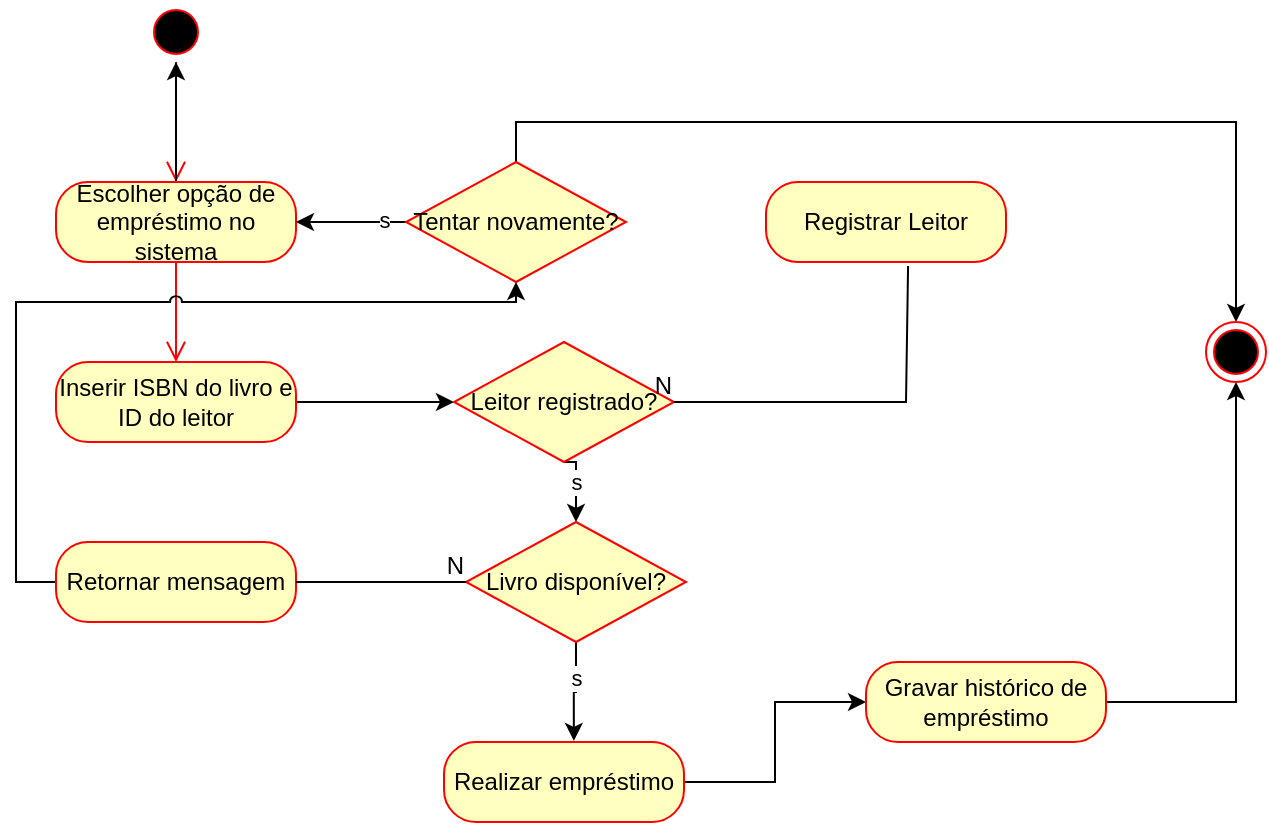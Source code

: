 <mxfile version="21.7.4" type="device">
  <diagram name="Página-1" id="SuCtsL2dSB4NqhBwuVWE">
    <mxGraphModel dx="874" dy="470" grid="1" gridSize="10" guides="1" tooltips="1" connect="1" arrows="1" fold="1" page="1" pageScale="1" pageWidth="827" pageHeight="1169" math="0" shadow="0">
      <root>
        <mxCell id="0" />
        <mxCell id="1" parent="0" />
        <mxCell id="72nwFF3tHiFQ2snVrZkw-1" value="" style="ellipse;html=1;shape=startState;fillColor=#000000;strokeColor=#ff0000;" vertex="1" parent="1">
          <mxGeometry x="150" y="90" width="30" height="30" as="geometry" />
        </mxCell>
        <mxCell id="72nwFF3tHiFQ2snVrZkw-2" value="" style="edgeStyle=orthogonalEdgeStyle;html=1;verticalAlign=bottom;endArrow=open;endSize=8;strokeColor=#ff0000;rounded=0;" edge="1" source="72nwFF3tHiFQ2snVrZkw-1" parent="1">
          <mxGeometry relative="1" as="geometry">
            <mxPoint x="165" y="180" as="targetPoint" />
          </mxGeometry>
        </mxCell>
        <mxCell id="72nwFF3tHiFQ2snVrZkw-5" value="" style="edgeStyle=orthogonalEdgeStyle;rounded=0;orthogonalLoop=1;jettySize=auto;html=1;" edge="1" parent="1" source="72nwFF3tHiFQ2snVrZkw-3" target="72nwFF3tHiFQ2snVrZkw-1">
          <mxGeometry relative="1" as="geometry" />
        </mxCell>
        <mxCell id="72nwFF3tHiFQ2snVrZkw-3" value="Escolher opção de empréstimo no sistema" style="rounded=1;whiteSpace=wrap;html=1;arcSize=40;fontColor=#000000;fillColor=#ffffc0;strokeColor=#ff0000;" vertex="1" parent="1">
          <mxGeometry x="105" y="180" width="120" height="40" as="geometry" />
        </mxCell>
        <mxCell id="72nwFF3tHiFQ2snVrZkw-4" value="" style="edgeStyle=orthogonalEdgeStyle;html=1;verticalAlign=bottom;endArrow=open;endSize=8;strokeColor=#ff0000;rounded=0;entryX=0.5;entryY=0;entryDx=0;entryDy=0;jumpStyle=arc;" edge="1" source="72nwFF3tHiFQ2snVrZkw-3" parent="1" target="72nwFF3tHiFQ2snVrZkw-6">
          <mxGeometry relative="1" as="geometry">
            <mxPoint x="170" y="250" as="targetPoint" />
          </mxGeometry>
        </mxCell>
        <mxCell id="72nwFF3tHiFQ2snVrZkw-19" style="edgeStyle=orthogonalEdgeStyle;rounded=0;orthogonalLoop=1;jettySize=auto;html=1;exitX=1;exitY=0.5;exitDx=0;exitDy=0;entryX=0;entryY=0.5;entryDx=0;entryDy=0;" edge="1" parent="1" source="72nwFF3tHiFQ2snVrZkw-6" target="72nwFF3tHiFQ2snVrZkw-12">
          <mxGeometry relative="1" as="geometry" />
        </mxCell>
        <mxCell id="72nwFF3tHiFQ2snVrZkw-6" value="Inserir ISBN do livro e ID do leitor" style="rounded=1;whiteSpace=wrap;html=1;arcSize=40;fontColor=#000000;fillColor=#ffffc0;strokeColor=#ff0000;" vertex="1" parent="1">
          <mxGeometry x="105" y="270" width="120" height="40" as="geometry" />
        </mxCell>
        <mxCell id="72nwFF3tHiFQ2snVrZkw-31" style="edgeStyle=orthogonalEdgeStyle;rounded=0;orthogonalLoop=1;jettySize=auto;html=1;exitX=0.5;exitY=0;exitDx=0;exitDy=0;entryX=0.5;entryY=0;entryDx=0;entryDy=0;" edge="1" parent="1" source="72nwFF3tHiFQ2snVrZkw-9" target="72nwFF3tHiFQ2snVrZkw-28">
          <mxGeometry relative="1" as="geometry" />
        </mxCell>
        <mxCell id="72nwFF3tHiFQ2snVrZkw-32" style="edgeStyle=orthogonalEdgeStyle;rounded=0;orthogonalLoop=1;jettySize=auto;html=1;exitX=0;exitY=0.5;exitDx=0;exitDy=0;entryX=1;entryY=0.5;entryDx=0;entryDy=0;" edge="1" parent="1" source="72nwFF3tHiFQ2snVrZkw-9" target="72nwFF3tHiFQ2snVrZkw-3">
          <mxGeometry relative="1" as="geometry" />
        </mxCell>
        <mxCell id="72nwFF3tHiFQ2snVrZkw-33" value="s" style="edgeLabel;html=1;align=center;verticalAlign=middle;resizable=0;points=[];" vertex="1" connectable="0" parent="72nwFF3tHiFQ2snVrZkw-32">
          <mxGeometry x="-0.6" y="-1" relative="1" as="geometry">
            <mxPoint as="offset" />
          </mxGeometry>
        </mxCell>
        <mxCell id="72nwFF3tHiFQ2snVrZkw-9" value="Tentar novamente?" style="rhombus;whiteSpace=wrap;html=1;fontColor=#000000;fillColor=#ffffc0;strokeColor=#ff0000;" vertex="1" parent="1">
          <mxGeometry x="280" y="170" width="110" height="60" as="geometry" />
        </mxCell>
        <mxCell id="72nwFF3tHiFQ2snVrZkw-24" style="edgeStyle=orthogonalEdgeStyle;rounded=0;orthogonalLoop=1;jettySize=auto;html=1;exitX=0.5;exitY=1;exitDx=0;exitDy=0;entryX=0.5;entryY=0;entryDx=0;entryDy=0;" edge="1" parent="1" source="72nwFF3tHiFQ2snVrZkw-12" target="72nwFF3tHiFQ2snVrZkw-15">
          <mxGeometry relative="1" as="geometry" />
        </mxCell>
        <mxCell id="72nwFF3tHiFQ2snVrZkw-25" value="s" style="edgeLabel;html=1;align=center;verticalAlign=middle;resizable=0;points=[];" vertex="1" connectable="0" parent="72nwFF3tHiFQ2snVrZkw-24">
          <mxGeometry x="-0.105" relative="1" as="geometry">
            <mxPoint as="offset" />
          </mxGeometry>
        </mxCell>
        <mxCell id="72nwFF3tHiFQ2snVrZkw-12" value="Leitor registrado?" style="rhombus;whiteSpace=wrap;html=1;fontColor=#000000;fillColor=#ffffc0;strokeColor=#ff0000;" vertex="1" parent="1">
          <mxGeometry x="304" y="260" width="110" height="60" as="geometry" />
        </mxCell>
        <mxCell id="72nwFF3tHiFQ2snVrZkw-13" value="Registrar Leitor" style="rounded=1;whiteSpace=wrap;html=1;arcSize=40;fontColor=#000000;fillColor=#ffffc0;strokeColor=#ff0000;" vertex="1" parent="1">
          <mxGeometry x="460" y="180" width="120" height="40" as="geometry" />
        </mxCell>
        <mxCell id="72nwFF3tHiFQ2snVrZkw-18" style="edgeStyle=orthogonalEdgeStyle;rounded=0;orthogonalLoop=1;jettySize=auto;html=1;exitX=0;exitY=0.5;exitDx=0;exitDy=0;jumpStyle=arc;" edge="1" parent="1" source="72nwFF3tHiFQ2snVrZkw-14" target="72nwFF3tHiFQ2snVrZkw-9">
          <mxGeometry relative="1" as="geometry">
            <Array as="points">
              <mxPoint x="85" y="380" />
              <mxPoint x="85" y="240" />
              <mxPoint x="335" y="240" />
            </Array>
          </mxGeometry>
        </mxCell>
        <mxCell id="72nwFF3tHiFQ2snVrZkw-14" value="Retornar mensagem" style="rounded=1;whiteSpace=wrap;html=1;arcSize=40;fontColor=#000000;fillColor=#ffffc0;strokeColor=#ff0000;" vertex="1" parent="1">
          <mxGeometry x="105" y="360" width="120" height="40" as="geometry" />
        </mxCell>
        <mxCell id="72nwFF3tHiFQ2snVrZkw-26" style="edgeStyle=orthogonalEdgeStyle;rounded=0;orthogonalLoop=1;jettySize=auto;html=1;exitX=0.5;exitY=1;exitDx=0;exitDy=0;entryX=0.541;entryY=-0.014;entryDx=0;entryDy=0;entryPerimeter=0;" edge="1" parent="1" source="72nwFF3tHiFQ2snVrZkw-15" target="72nwFF3tHiFQ2snVrZkw-16">
          <mxGeometry relative="1" as="geometry" />
        </mxCell>
        <mxCell id="72nwFF3tHiFQ2snVrZkw-27" value="s" style="edgeLabel;html=1;align=center;verticalAlign=middle;resizable=0;points=[];" vertex="1" connectable="0" parent="72nwFF3tHiFQ2snVrZkw-26">
          <mxGeometry x="-0.299" relative="1" as="geometry">
            <mxPoint as="offset" />
          </mxGeometry>
        </mxCell>
        <mxCell id="72nwFF3tHiFQ2snVrZkw-15" value="Livro disponível?" style="rhombus;whiteSpace=wrap;html=1;fontColor=#000000;fillColor=#ffffc0;strokeColor=#ff0000;" vertex="1" parent="1">
          <mxGeometry x="310" y="350" width="110" height="60" as="geometry" />
        </mxCell>
        <mxCell id="72nwFF3tHiFQ2snVrZkw-29" style="edgeStyle=orthogonalEdgeStyle;rounded=0;orthogonalLoop=1;jettySize=auto;html=1;exitX=1;exitY=0.5;exitDx=0;exitDy=0;entryX=0;entryY=0.5;entryDx=0;entryDy=0;" edge="1" parent="1" source="72nwFF3tHiFQ2snVrZkw-16" target="72nwFF3tHiFQ2snVrZkw-17">
          <mxGeometry relative="1" as="geometry" />
        </mxCell>
        <mxCell id="72nwFF3tHiFQ2snVrZkw-16" value="Realizar empréstimo" style="rounded=1;whiteSpace=wrap;html=1;arcSize=40;fontColor=#000000;fillColor=#ffffc0;strokeColor=#ff0000;" vertex="1" parent="1">
          <mxGeometry x="299" y="460" width="120" height="40" as="geometry" />
        </mxCell>
        <mxCell id="72nwFF3tHiFQ2snVrZkw-30" style="edgeStyle=orthogonalEdgeStyle;rounded=0;orthogonalLoop=1;jettySize=auto;html=1;exitX=1;exitY=0.5;exitDx=0;exitDy=0;entryX=0.5;entryY=1;entryDx=0;entryDy=0;" edge="1" parent="1" source="72nwFF3tHiFQ2snVrZkw-17" target="72nwFF3tHiFQ2snVrZkw-28">
          <mxGeometry relative="1" as="geometry" />
        </mxCell>
        <mxCell id="72nwFF3tHiFQ2snVrZkw-17" value="Gravar histórico de empréstimo" style="rounded=1;whiteSpace=wrap;html=1;arcSize=40;fontColor=#000000;fillColor=#ffffc0;strokeColor=#ff0000;" vertex="1" parent="1">
          <mxGeometry x="510" y="420" width="120" height="40" as="geometry" />
        </mxCell>
        <mxCell id="72nwFF3tHiFQ2snVrZkw-20" value="" style="endArrow=none;html=1;rounded=0;entryX=1;entryY=0.5;entryDx=0;entryDy=0;exitX=0.592;exitY=1.05;exitDx=0;exitDy=0;exitPerimeter=0;" edge="1" parent="1" source="72nwFF3tHiFQ2snVrZkw-13" target="72nwFF3tHiFQ2snVrZkw-12">
          <mxGeometry relative="1" as="geometry">
            <mxPoint x="490" y="270" as="sourcePoint" />
            <mxPoint x="650" y="270" as="targetPoint" />
            <Array as="points">
              <mxPoint x="530" y="290" />
            </Array>
          </mxGeometry>
        </mxCell>
        <mxCell id="72nwFF3tHiFQ2snVrZkw-21" value="N" style="resizable=0;html=1;whiteSpace=wrap;align=right;verticalAlign=bottom;" connectable="0" vertex="1" parent="72nwFF3tHiFQ2snVrZkw-20">
          <mxGeometry x="1" relative="1" as="geometry" />
        </mxCell>
        <mxCell id="72nwFF3tHiFQ2snVrZkw-22" value="" style="endArrow=none;html=1;rounded=0;exitX=1;exitY=0.5;exitDx=0;exitDy=0;" edge="1" parent="1" source="72nwFF3tHiFQ2snVrZkw-14" target="72nwFF3tHiFQ2snVrZkw-15">
          <mxGeometry relative="1" as="geometry">
            <mxPoint x="100" y="420" as="sourcePoint" />
            <mxPoint x="260" y="420" as="targetPoint" />
          </mxGeometry>
        </mxCell>
        <mxCell id="72nwFF3tHiFQ2snVrZkw-23" value="N" style="resizable=0;html=1;whiteSpace=wrap;align=right;verticalAlign=bottom;" connectable="0" vertex="1" parent="72nwFF3tHiFQ2snVrZkw-22">
          <mxGeometry x="1" relative="1" as="geometry" />
        </mxCell>
        <mxCell id="72nwFF3tHiFQ2snVrZkw-28" value="" style="ellipse;html=1;shape=endState;fillColor=#000000;strokeColor=#ff0000;" vertex="1" parent="1">
          <mxGeometry x="680" y="250" width="30" height="30" as="geometry" />
        </mxCell>
      </root>
    </mxGraphModel>
  </diagram>
</mxfile>

